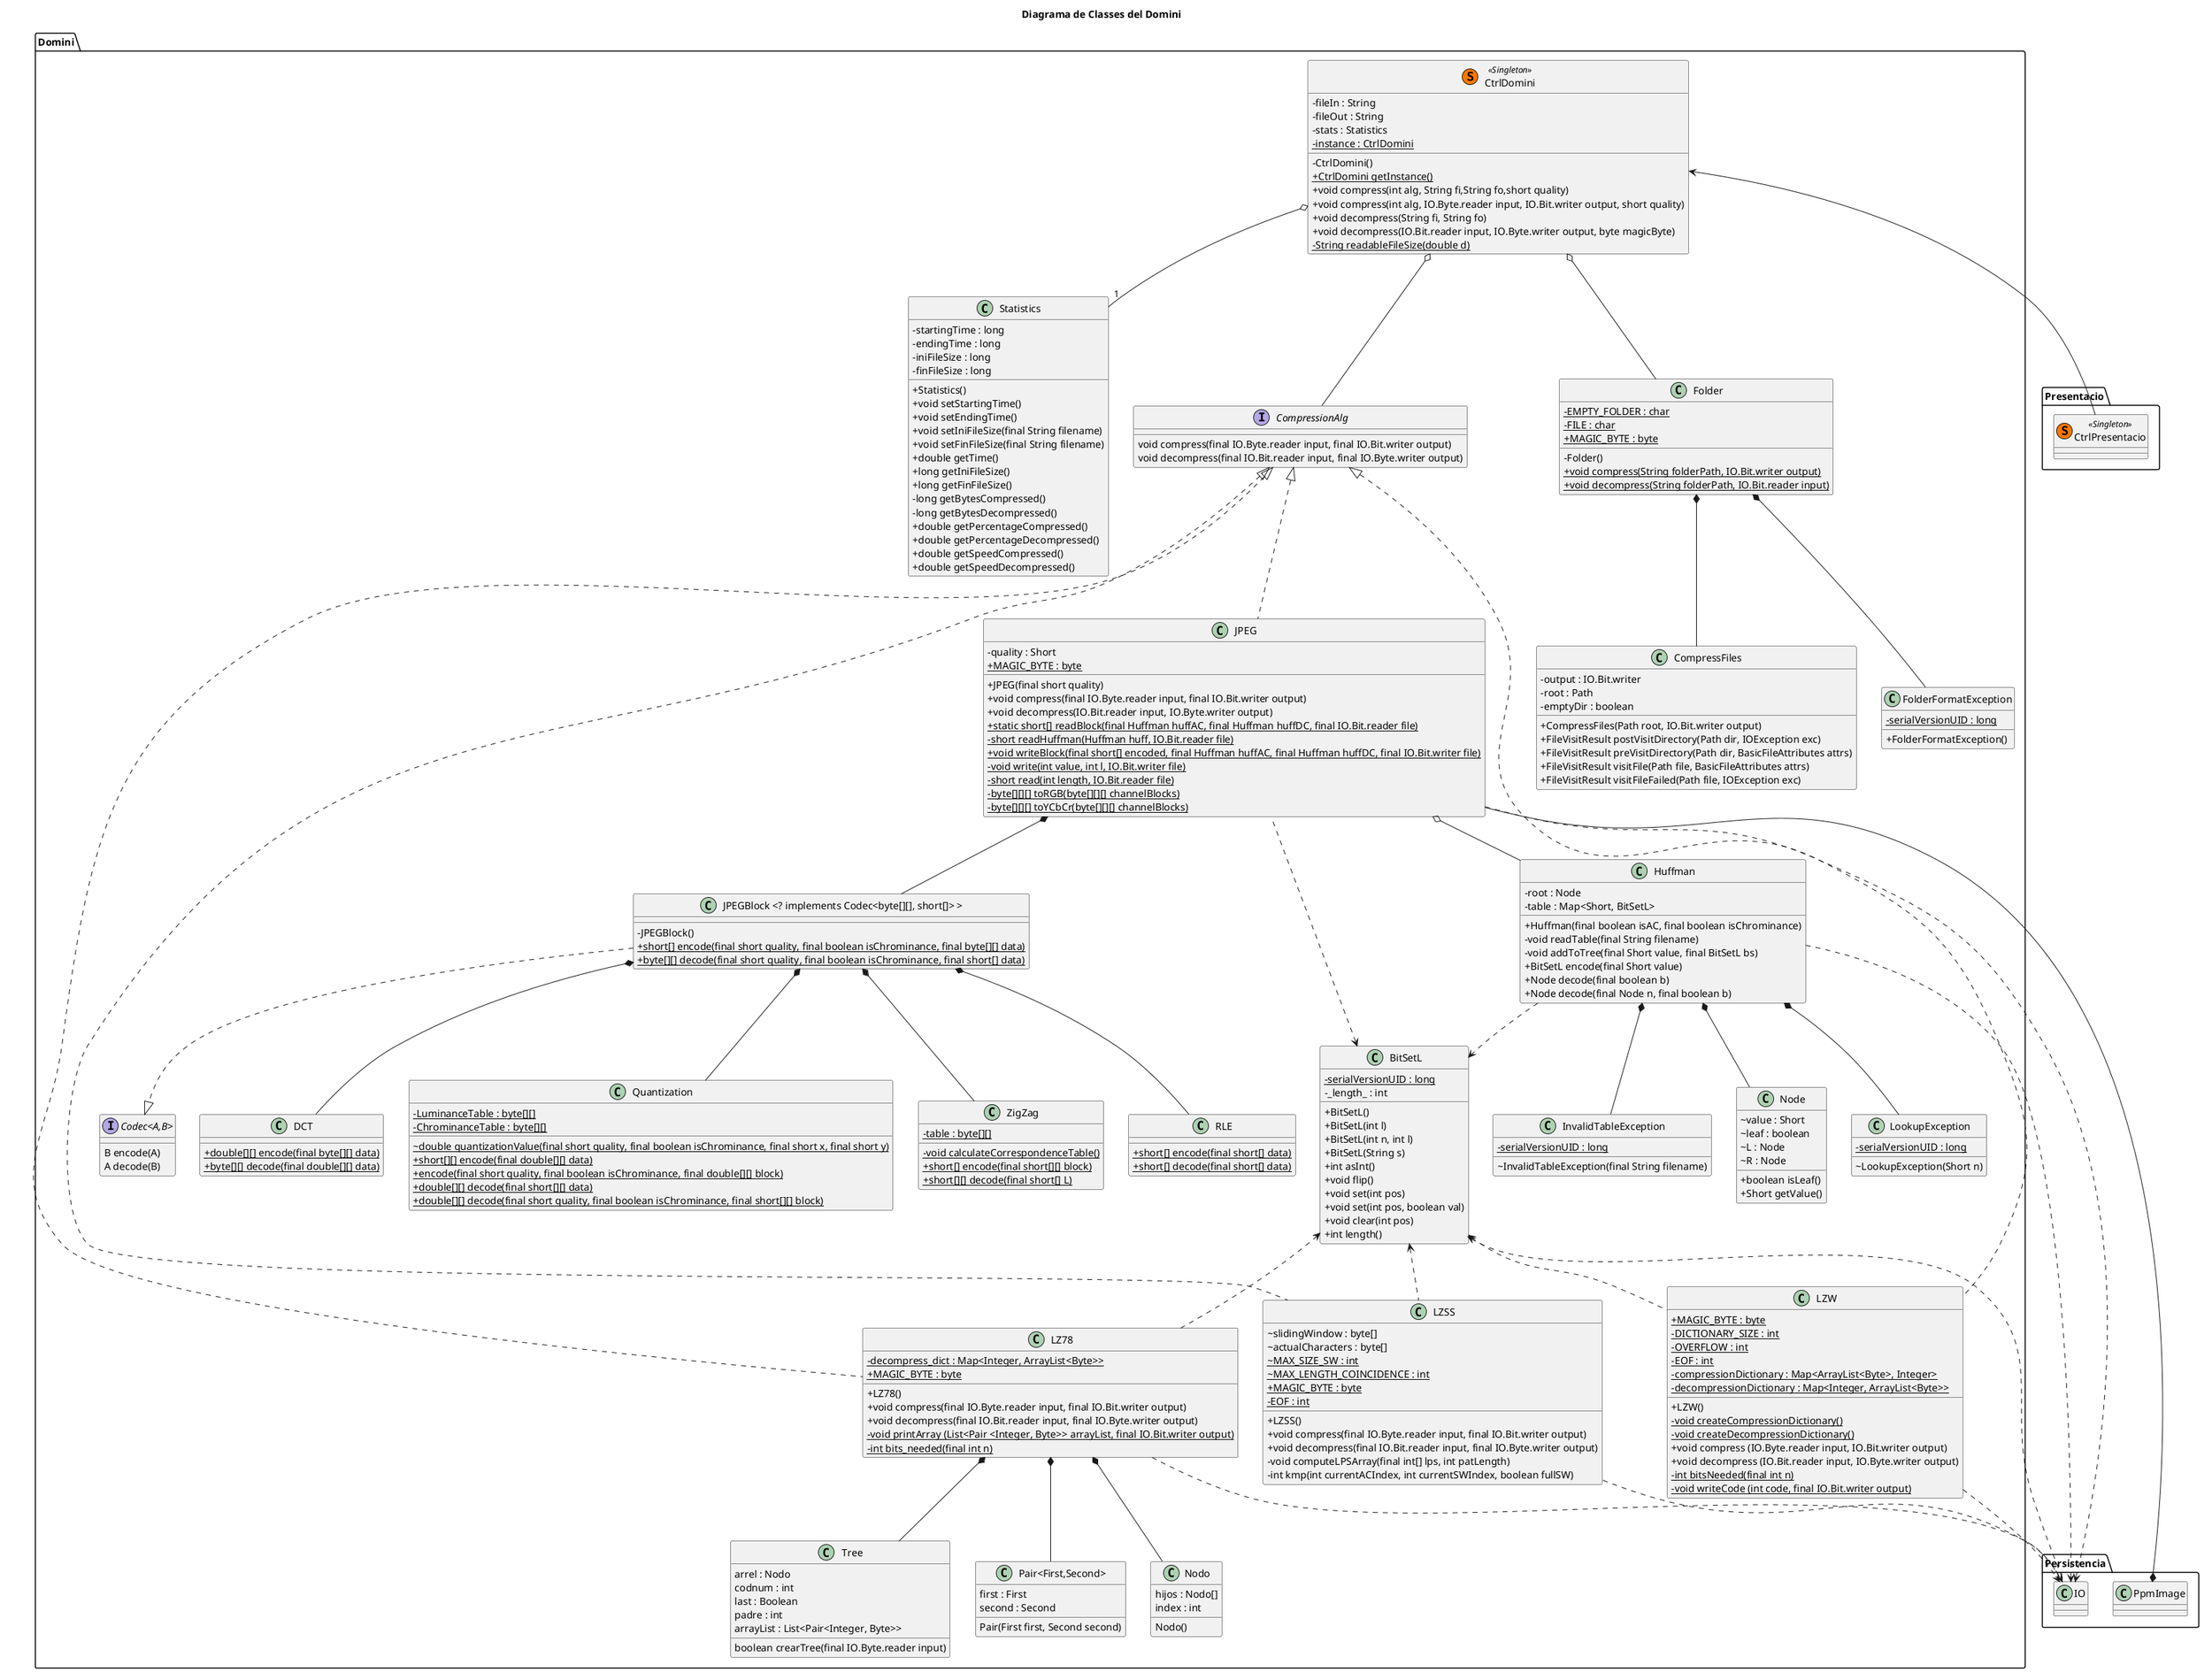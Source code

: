 @startuml

skinparam classAttributeIconSize 0
skinparam genericDisplay old

title Diagrama de Classes del Domini

package Persistencia {
    class IO
    class PpmImage
}

package Presentacio {
    class CtrlPresentacio << (S,#FF7700) Singleton >>
}

package Domini {
    class "CtrlDomini" as CDom << (S,#FF7700) Singleton >>{
        -fileIn : String
        -fileOut : String
        -stats : Statistics
        {static}-instance : CtrlDomini
        -CtrlDomini()
        {static} + CtrlDomini getInstance()
        +void compress(int alg, String fi,String fo,short quality)
        +void compress(int alg, IO.Byte.reader input, IO.Bit.writer output, short quality)
        +void decompress(String fi, String fo)
        +void decompress(IO.Bit.reader input, IO.Byte.writer output, byte magicByte)
        {static}-String readableFileSize(double d)
    }
    class JPEG {
        - quality : Short
        {static}+MAGIC_BYTE : byte
        +JPEG(final short quality)
        +void compress(final IO.Byte.reader input, final IO.Bit.writer output)
        +void decompress(IO.Bit.reader input, IO.Byte.writer output)
        {static}+static short[] readBlock(final Huffman huffAC, final Huffman huffDC, final IO.Bit.reader file)
        {static}-short readHuffman(Huffman huff, IO.Bit.reader file)
        {static}+void writeBlock(final short[] encoded, final Huffman huffAC, final Huffman huffDC, final IO.Bit.writer file)
        {static}-void write(int value, int l, IO.Bit.writer file)
        {static}-short read(int length, IO.Bit.reader file)
        {static}-byte[][][] toRGB(byte[][][] channelBlocks)
        {static}-byte[][][] toYCbCr(byte[][][] channelBlocks)
    }
    class LZ78 {
        {static}-decompress_dict : Map<Integer, ArrayList<Byte>>
        {static}+MAGIC_BYTE : byte
        +LZ78()
        +void compress(final IO.Byte.reader input, final IO.Bit.writer output)
        +void decompress(final IO.Bit.reader input, final IO.Byte.writer output)
        {static}-void printArray (List<Pair <Integer, Byte>> arrayList, final IO.Bit.writer output)
        {static}-int bits_needed(final int n)

    }
    -class "Pair<First,Second>" as Pair {
        first : First
        second : Second
        Pair(First first, Second second)
    }
    -class Nodo {
        hijos : Nodo[]
        index : int
        Nodo()
    }
    -class Tree {
        arrel : Nodo
        codnum : int
        last : Boolean
        padre : int
        arrayList : List<Pair<Integer, Byte>>
        boolean crearTree(final IO.Byte.reader input)
    }
    class LZW {
        {static}+ MAGIC_BYTE : byte
        {static}-DICTIONARY_SIZE : int
        {static}-OVERFLOW : int
        {static}-EOF : int
        {static}-compressionDictionary : Map<ArrayList<Byte>, Integer>
        {static}-decompressionDictionary : Map<Integer, ArrayList<Byte>>
        +LZW()
        {static}-void createCompressionDictionary()
        {static}-void createDecompressionDictionary()
        +void compress (IO.Byte.reader input, IO.Bit.writer output)
        +void decompress (IO.Bit.reader input, IO.Byte.writer output)
        {static}-int bitsNeeded(final int n)
        {static}-void writeCode (int code, final IO.Bit.writer output)
    }
    class LZSS {
        ~ slidingWindow : byte[]
        ~ actualCharacters : byte[]
        {static}~ MAX_SIZE_SW : int
        {static}~ MAX_LENGTH_COINCIDENCE : int
        {static}+ MAGIC_BYTE : byte
        {static}-EOF : int
        +LZSS()
        +void compress(final IO.Byte.reader input, final IO.Bit.writer output)
        +void decompress(final IO.Bit.reader input, final IO.Byte.writer output)
        -void computeLPSArray(final int[] lps, int patLength)
        -int kmp(int currentACIndex, int currentSWIndex, boolean fullSW)
    }
    class Folder {
        {static}-EMPTY_FOLDER : char
        {static}-FILE : char
        {static}+MAGIC_BYTE : byte
        -Folder()
        {static}+void compress(String folderPath, IO.Bit.writer output)
        {static}+void decompress(String folderPath, IO.Bit.reader input)
    }
    class CompressFiles {
        -output : IO.Bit.writer
        -root : Path
        -emptyDir : boolean
        +CompressFiles(Path root, IO.Bit.writer output)
        +FileVisitResult postVisitDirectory(Path dir, IOException exc)
        +FileVisitResult preVisitDirectory(Path dir, BasicFileAttributes attrs)
        +FileVisitResult visitFile(Path file, BasicFileAttributes attrs)
        +FileVisitResult visitFileFailed(Path file, IOException exc)
    }
    class FolderFormatException {
        {static}-serialVersionUID : long
        +FolderFormatException()
    }
    class Statistics {
        -startingTime : long
        -endingTime : long
        -iniFileSize : long
        -finFileSize : long
        +Statistics()
        +void setStartingTime()
        +void setEndingTime()
        +void setIniFileSize(final String filename)
        +void setFinFileSize(final String filename)
        +double getTime()
        +long getIniFileSize()
        +long getFinFileSize()
        -long getBytesCompressed()
        -long getBytesDecompressed()
        +double getPercentageCompressed()
        +double getPercentageDecompressed()
        +double getSpeedCompressed()
        +double getSpeedDecompressed()
    }
    class BitSetL {
        {static}- serialVersionUID : long
        -_length_ : int
        +BitSetL()
        +BitSetL(int l)
        +BitSetL(int n, int l)
        +BitSetL(String s)
        +int asInt()
        +void flip()
        +void set(int pos)
        +void set(int pos, boolean val)
        +void clear(int pos)
        +int length()
    }
    interface CompressionAlg {
        void compress(final IO.Byte.reader input, final IO.Bit.writer output)
        void decompress(final IO.Bit.reader input, final IO.Byte.writer output)
    }
    interface Codec<A,B> {
        B encode(A)
        A decode(B)
    }
    class JPEGBlock as "JPEGBlock <? implements Codec<byte[][], short[]> >" {
        -JPEGBlock()
        {static}+short[] encode(final short quality, final boolean isChrominance, final byte[][] data)
        {static}+byte[][] decode(final short quality, final boolean isChrominance, final short[] data)
    }
    class DCT {
        {static}+double[][] encode(final byte[][] data)
        {static}+byte[][] decode(final double[][] data)
    }
    class Quantization {
        {static}-LuminanceTable : byte[][]
        {static}-ChrominanceTable : byte[][]
        {static}~double quantizationValue(final short quality, final boolean isChrominance, final short x, final short y)
        {static}+short[][] encode(final double[][] data)
        {static}+encode(final short quality, final boolean isChrominance, final double[][] block)
        {static}+double[][] decode(final short[][] data)
        {static}+double[][] decode(final short quality, final boolean isChrominance, final short[][] block)
    }
    class ZigZag {
        {static}-table : byte[][]
        {static}-void calculateCorrespondenceTable()
        {static}+short[] encode(final short[][] block)
        {static}+short[][] decode(final short[] L)
    }
    class RLE {
        {static}+short[] encode(final short[] data)
        {static}+short[] decode(final short[] data)
    }
    class Huffman {
        - root : Node
        - table : Map<Short, BitSetL>
        +Huffman(final boolean isAC, final boolean isChrominance)
        -void readTable(final String filename)
        -void addToTree(final Short value, final BitSetL bs)
        +BitSetL encode(final Short value)
        +Node decode(final boolean b)
        +Node decode(final Node n, final boolean b)
    }
    class Node {
        ~value : Short
        ~leaf : boolean
        ~L : Node
        ~R : Node
        +boolean isLeaf()
        +Short getValue()
    }
    class LookupException {
        {static} -serialVersionUID : long
        ~LookupException(Short n)
    }
    class InvalidTableException {
        {static} -serialVersionUID : long
        ~InvalidTableException(final String filename)
    }
    CDom <-- CtrlPresentacio

    CDom o-- "1" Statistics
    CDom o-- CompressionAlg
    CDom o-- Folder

    CompressionAlg <|.. LZ78
    CompressionAlg <|.. LZW
    CompressionAlg <|.. LZSS
    CompressionAlg <|.. JPEG

    LZ78 ..> IO
    LZSS ..> IO
    LZW ..> IO
    JPEG ..> IO
    Huffman ..> IO

    LZ78 *-- Pair
    LZ78 *-- Tree
    LZ78 *-- Nodo

    Folder *-- CompressFiles
    Folder *-- FolderFormatException

    PpmImage *-- JPEG

    BitSetL <.. IO
    BitSetL <.. LZ78
    BitSetL <.. LZSS
    BitSetL <.. JPEG
    BitSetL <.. LZW

    JPEG *-- JPEGBlock
    JPEG o-- Huffman

    Huffman ..> BitSetL

    JPEGBlock *-- DCT
    JPEGBlock *-- Quantization
    JPEGBlock *-- ZigZag
    JPEGBlock *-- RLE
    JPEGBlock ..|> Codec

    Huffman *-- Node
    Huffman *-- LookupException
    Huffman *-- InvalidTableException
}

@enduml
